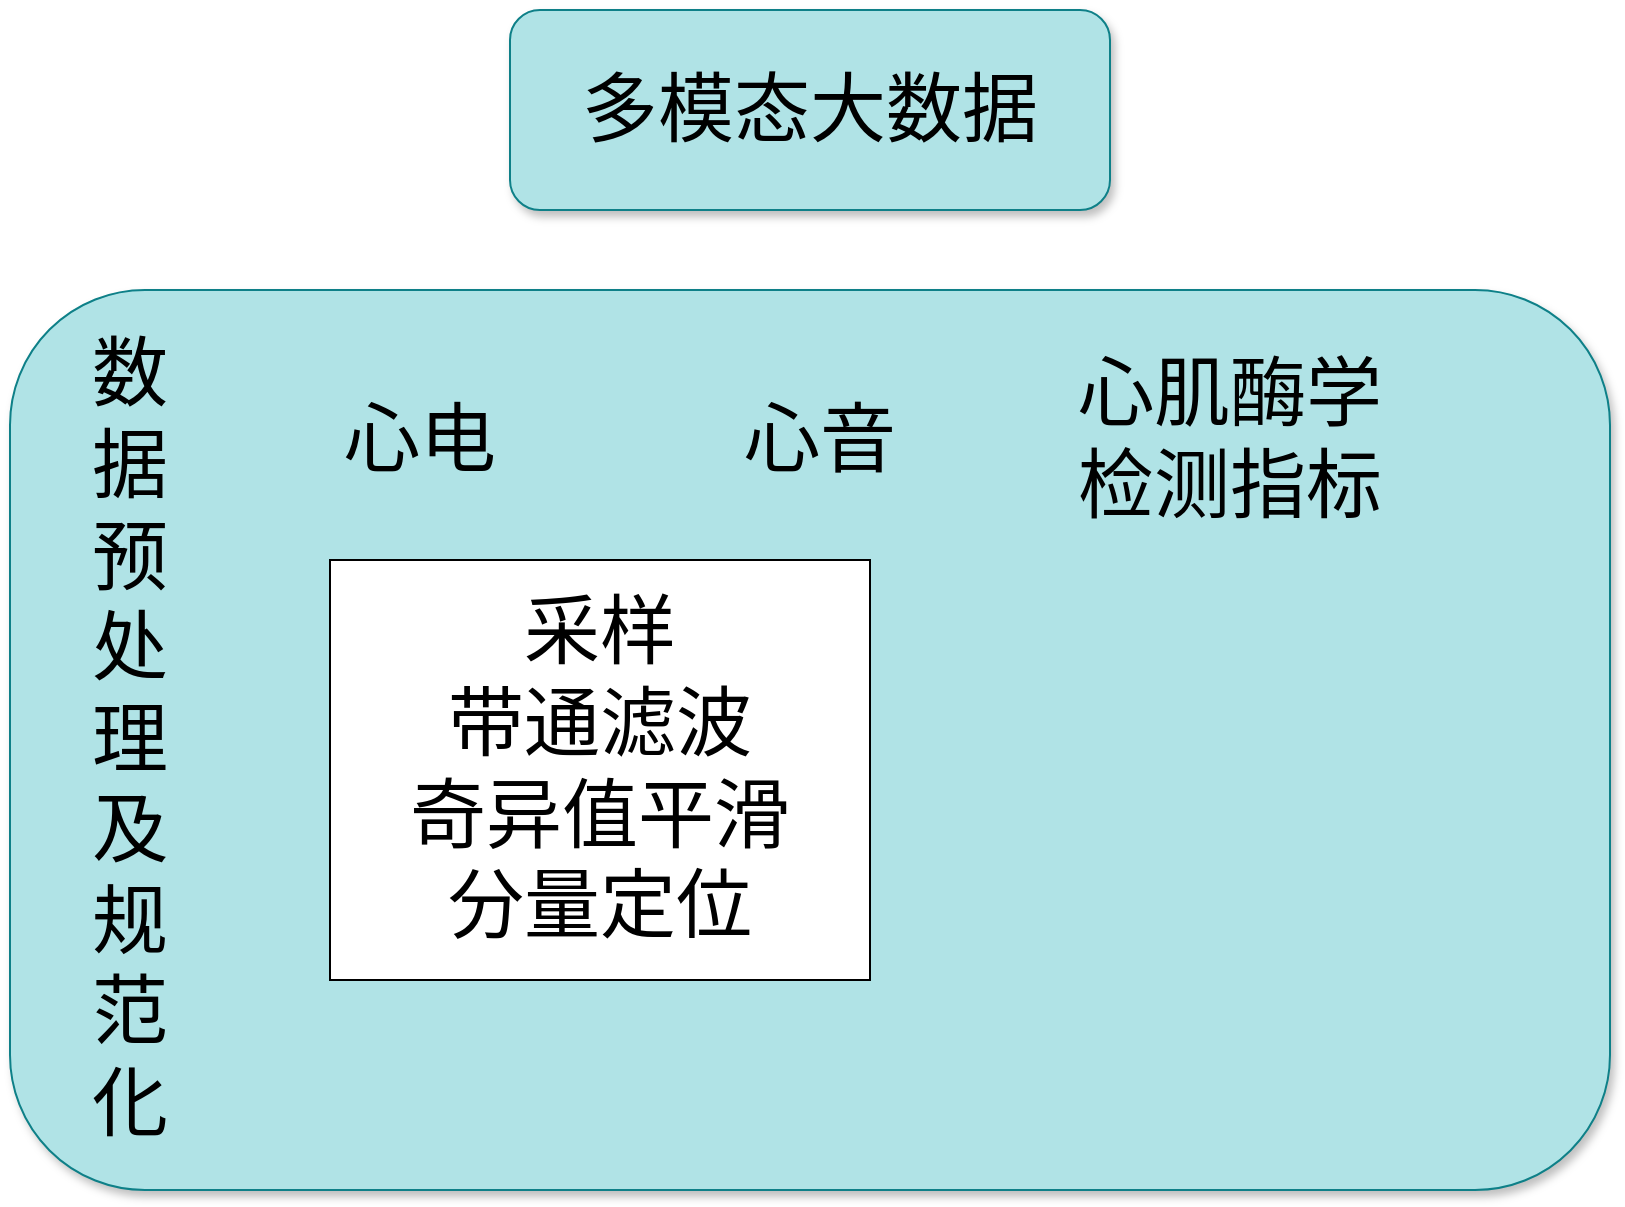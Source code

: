 <mxfile version="26.1.0">
  <diagram name="第 1 页" id="OAlRJvqnH6ILWqZ6ErNl">
    <mxGraphModel dx="2074" dy="1046" grid="1" gridSize="10" guides="1" tooltips="1" connect="1" arrows="1" fold="1" page="1" pageScale="1" pageWidth="3300" pageHeight="4681" math="0" shadow="0">
      <root>
        <mxCell id="0" />
        <mxCell id="1" parent="0" />
        <mxCell id="MN74QJdioJq-juyb9Y6k-1" value="&lt;font style=&quot;font-size: 38px;&quot;&gt;多模态大数据&lt;/font&gt;" style="rounded=1;whiteSpace=wrap;html=1;shadow=1;fillColor=#b0e3e6;strokeColor=#0e8088;align=center;glass=0;" vertex="1" parent="1">
          <mxGeometry x="1080" y="720" width="300" height="100" as="geometry" />
        </mxCell>
        <mxCell id="MN74QJdioJq-juyb9Y6k-2" value="" style="rounded=1;whiteSpace=wrap;html=1;shadow=1;fillColor=#b0e3e6;strokeColor=#0e8088;align=center;glass=0;" vertex="1" parent="1">
          <mxGeometry x="830" y="860" width="800" height="450" as="geometry" />
        </mxCell>
        <mxCell id="MN74QJdioJq-juyb9Y6k-3" value="&lt;font style=&quot;font-size: 38px;&quot;&gt;心电&lt;/font&gt;" style="text;html=1;align=center;verticalAlign=middle;whiteSpace=wrap;rounded=0;" vertex="1" parent="1">
          <mxGeometry x="990" y="920" width="90" height="30" as="geometry" />
        </mxCell>
        <mxCell id="MN74QJdioJq-juyb9Y6k-4" value="&lt;font style=&quot;font-size: 38px;&quot;&gt;心音&lt;/font&gt;" style="text;html=1;align=center;verticalAlign=middle;whiteSpace=wrap;rounded=0;" vertex="1" parent="1">
          <mxGeometry x="1190" y="920" width="90" height="30" as="geometry" />
        </mxCell>
        <mxCell id="MN74QJdioJq-juyb9Y6k-5" value="&lt;font style=&quot;font-size: 38px;&quot;&gt;心肌酶学检测指标&lt;/font&gt;" style="text;html=1;align=center;verticalAlign=middle;whiteSpace=wrap;rounded=0;" vertex="1" parent="1">
          <mxGeometry x="1360" y="875" width="160" height="120" as="geometry" />
        </mxCell>
        <mxCell id="MN74QJdioJq-juyb9Y6k-8" value="&lt;font style=&quot;font-size: 38px;&quot;&gt;采样&lt;/font&gt;&lt;div&gt;&lt;font style=&quot;font-size: 38px;&quot;&gt;带通滤波&lt;/font&gt;&lt;/div&gt;&lt;div&gt;&lt;font style=&quot;font-size: 38px;&quot;&gt;奇异值平滑&lt;/font&gt;&lt;/div&gt;&lt;div&gt;&lt;font style=&quot;font-size: 38px;&quot;&gt;分量定位&lt;/font&gt;&lt;/div&gt;" style="rounded=0;whiteSpace=wrap;html=1;" vertex="1" parent="1">
          <mxGeometry x="990" y="995" width="270" height="210" as="geometry" />
        </mxCell>
        <mxCell id="MN74QJdioJq-juyb9Y6k-9" value="&lt;font face=&quot;Helvetica&quot; style=&quot;font-size: 38px;&quot;&gt;数据预处理及规范化&lt;/font&gt;" style="text;html=1;align=center;verticalAlign=middle;whiteSpace=wrap;rounded=0;" vertex="1" parent="1">
          <mxGeometry x="860" y="885" width="60" height="400" as="geometry" />
        </mxCell>
      </root>
    </mxGraphModel>
  </diagram>
</mxfile>
